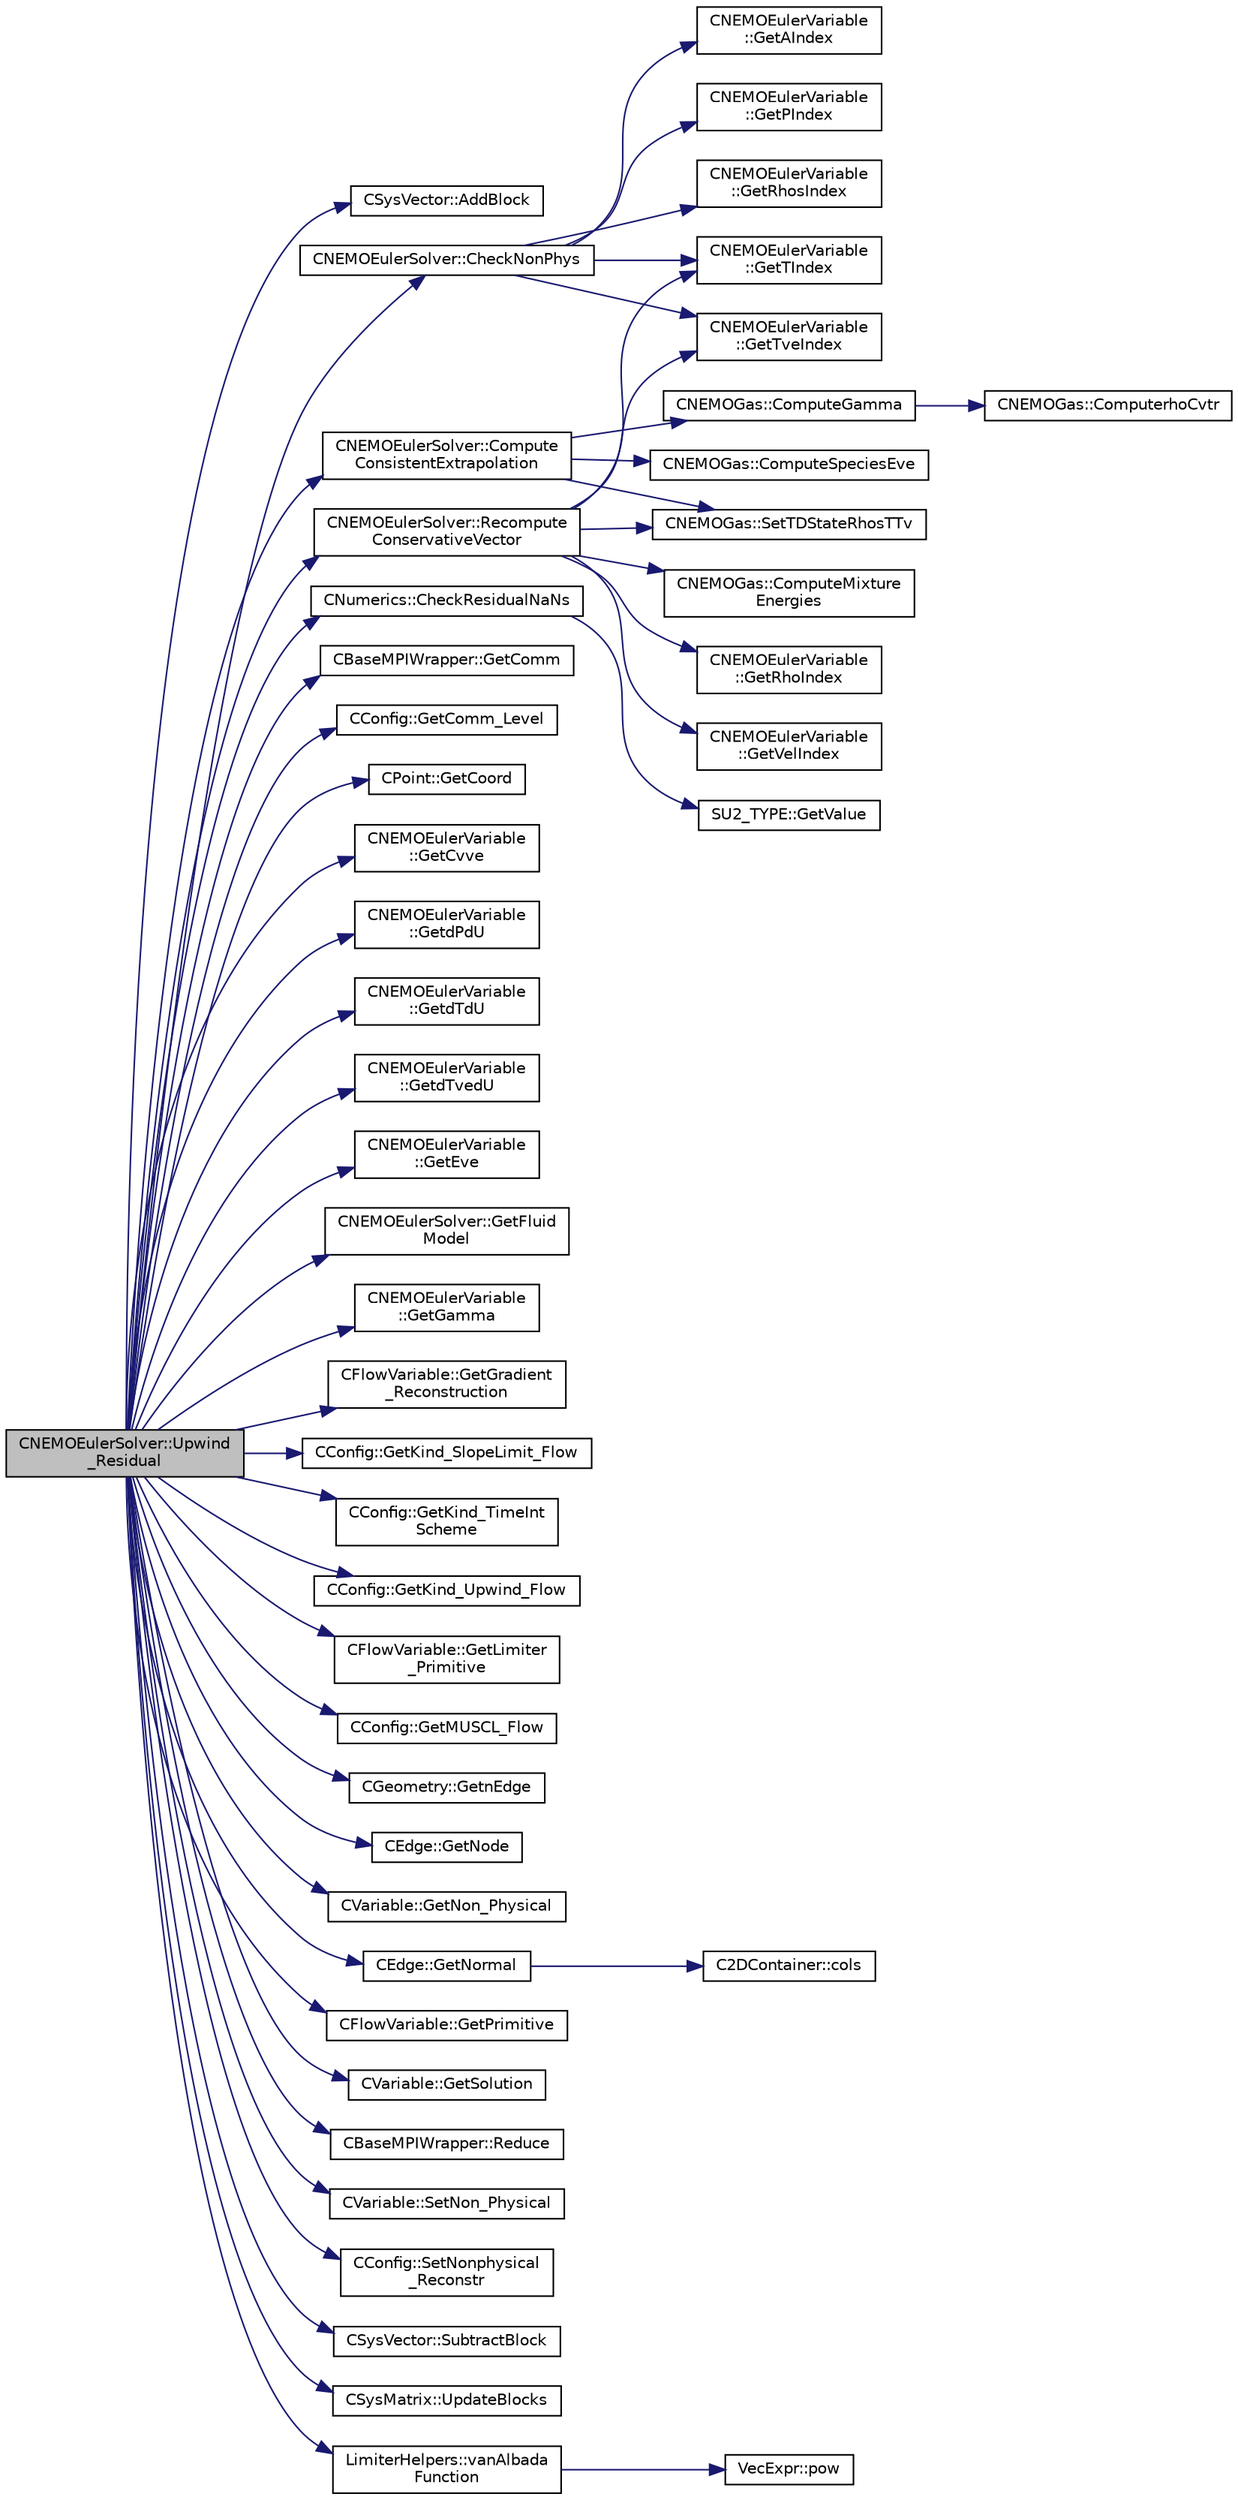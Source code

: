 digraph "CNEMOEulerSolver::Upwind_Residual"
{
 // LATEX_PDF_SIZE
  edge [fontname="Helvetica",fontsize="10",labelfontname="Helvetica",labelfontsize="10"];
  node [fontname="Helvetica",fontsize="10",shape=record];
  rankdir="LR";
  Node1 [label="CNEMOEulerSolver::Upwind\l_Residual",height=0.2,width=0.4,color="black", fillcolor="grey75", style="filled", fontcolor="black",tooltip="Compute the spatial integration using a upwind scheme."];
  Node1 -> Node2 [color="midnightblue",fontsize="10",style="solid",fontname="Helvetica"];
  Node2 [label="CSysVector::AddBlock",height=0.2,width=0.4,color="black", fillcolor="white", style="filled",URL="$classCSysVector.html#aa463275cba394503a9778529fdaa4494",tooltip="Add \"block\" to the vector, see SetBlock."];
  Node1 -> Node3 [color="midnightblue",fontsize="10",style="solid",fontname="Helvetica"];
  Node3 [label="CNEMOEulerSolver::CheckNonPhys",height=0.2,width=0.4,color="black", fillcolor="white", style="filled",URL="$classCNEMOEulerSolver.html#a4bfa388bfa0893ee0efaabeca2d5735d",tooltip="Check for unphysical points."];
  Node3 -> Node4 [color="midnightblue",fontsize="10",style="solid",fontname="Helvetica"];
  Node4 [label="CNEMOEulerVariable\l::GetAIndex",height=0.2,width=0.4,color="black", fillcolor="white", style="filled",URL="$classCNEMOEulerVariable.html#a655254c35ef7a63d509ab90c288a8e8e",tooltip="Retrieves the value of the soundspeed in the primitive variable vector."];
  Node3 -> Node5 [color="midnightblue",fontsize="10",style="solid",fontname="Helvetica"];
  Node5 [label="CNEMOEulerVariable\l::GetPIndex",height=0.2,width=0.4,color="black", fillcolor="white", style="filled",URL="$classCNEMOEulerVariable.html#a24cfa7d8f30e0c179e94c2bd147ecb42",tooltip="Retrieves the value of the pressure in the primitive variable vector."];
  Node3 -> Node6 [color="midnightblue",fontsize="10",style="solid",fontname="Helvetica"];
  Node6 [label="CNEMOEulerVariable\l::GetRhosIndex",height=0.2,width=0.4,color="black", fillcolor="white", style="filled",URL="$classCNEMOEulerVariable.html#a18cf86a19d9ee761bd0be1f90bcd2e33",tooltip="Retrieves the value of the species density in the primitive variable vector."];
  Node3 -> Node7 [color="midnightblue",fontsize="10",style="solid",fontname="Helvetica"];
  Node7 [label="CNEMOEulerVariable\l::GetTIndex",height=0.2,width=0.4,color="black", fillcolor="white", style="filled",URL="$classCNEMOEulerVariable.html#af45e7025f7ed138b4c1e39d6a2521891",tooltip="Retrieves the value of the in temperature the primitive variable vector."];
  Node3 -> Node8 [color="midnightblue",fontsize="10",style="solid",fontname="Helvetica"];
  Node8 [label="CNEMOEulerVariable\l::GetTveIndex",height=0.2,width=0.4,color="black", fillcolor="white", style="filled",URL="$classCNEMOEulerVariable.html#a7738e64c7df199868382c1af97ed9c89",tooltip="Retrieves the value of the vibe-elec temperature in the primitive variable vector."];
  Node1 -> Node9 [color="midnightblue",fontsize="10",style="solid",fontname="Helvetica"];
  Node9 [label="CNumerics::CheckResidualNaNs",height=0.2,width=0.4,color="black", fillcolor="white", style="filled",URL="$classCNumerics.html#aa464552735cb16e4ed12b83d04c5d964",tooltip="Check if residual constains a NaN value."];
  Node9 -> Node10 [color="midnightblue",fontsize="10",style="solid",fontname="Helvetica"];
  Node10 [label="SU2_TYPE::GetValue",height=0.2,width=0.4,color="black", fillcolor="white", style="filled",URL="$namespaceSU2__TYPE.html#adf52a59d6f4e578f7915ec9abbf7cb22",tooltip="Get the (primitive) value of the datatype (needs to be specialized for active types)."];
  Node1 -> Node11 [color="midnightblue",fontsize="10",style="solid",fontname="Helvetica"];
  Node11 [label="CNEMOEulerSolver::Compute\lConsistentExtrapolation",height=0.2,width=0.4,color="black", fillcolor="white", style="filled",URL="$classCNEMOEulerSolver.html#ac4a0f3b23aa55bcb5a9db6c928809c59",tooltip="Recompute the extrapolated quantities, after MUSCL reconstruction, in a more thermodynamically consis..."];
  Node11 -> Node12 [color="midnightblue",fontsize="10",style="solid",fontname="Helvetica"];
  Node12 [label="CNEMOGas::ComputeGamma",height=0.2,width=0.4,color="black", fillcolor="white", style="filled",URL="$classCNEMOGas.html#a5f31f0eebb925a0a8a51198ca58fbd51",tooltip="Compute ratio of specific heats (Gamma)."];
  Node12 -> Node13 [color="midnightblue",fontsize="10",style="solid",fontname="Helvetica"];
  Node13 [label="CNEMOGas::ComputerhoCvtr",height=0.2,width=0.4,color="black", fillcolor="white", style="filled",URL="$classCNEMOGas.html#a9c700828e55a8ecd33acf4ac5c0bd58b",tooltip="Compute rhoCvtr."];
  Node11 -> Node14 [color="midnightblue",fontsize="10",style="solid",fontname="Helvetica"];
  Node14 [label="CNEMOGas::ComputeSpeciesEve",height=0.2,width=0.4,color="black", fillcolor="white", style="filled",URL="$classCNEMOGas.html#aa1fcdfc3922e1e1779ba689736ab7db6",tooltip="Compute vector of species V-E energy."];
  Node11 -> Node15 [color="midnightblue",fontsize="10",style="solid",fontname="Helvetica"];
  Node15 [label="CNEMOGas::SetTDStateRhosTTv",height=0.2,width=0.4,color="black", fillcolor="white", style="filled",URL="$classCNEMOGas.html#a1504562f343368d93897601cb43aea70",tooltip="Set mixture thermodynamic state."];
  Node1 -> Node16 [color="midnightblue",fontsize="10",style="solid",fontname="Helvetica"];
  Node16 [label="CBaseMPIWrapper::GetComm",height=0.2,width=0.4,color="black", fillcolor="white", style="filled",URL="$classCBaseMPIWrapper.html#a8154391fc3522954802889d81d4ef5da",tooltip=" "];
  Node1 -> Node17 [color="midnightblue",fontsize="10",style="solid",fontname="Helvetica"];
  Node17 [label="CConfig::GetComm_Level",height=0.2,width=0.4,color="black", fillcolor="white", style="filled",URL="$classCConfig.html#aa495414133c826e5f6651d4ce82d0ef6",tooltip="Get the level of MPI communications to be performed."];
  Node1 -> Node18 [color="midnightblue",fontsize="10",style="solid",fontname="Helvetica"];
  Node18 [label="CPoint::GetCoord",height=0.2,width=0.4,color="black", fillcolor="white", style="filled",URL="$classCPoint.html#ab16c29dd03911529cd73bf467c313179",tooltip="Get the coordinates dor the control volume."];
  Node1 -> Node19 [color="midnightblue",fontsize="10",style="solid",fontname="Helvetica"];
  Node19 [label="CNEMOEulerVariable\l::GetCvve",height=0.2,width=0.4,color="black", fillcolor="white", style="filled",URL="$classCNEMOEulerVariable.html#a529cb0910de468af8a0337b998e84a06",tooltip="Returns the value of Cvve at the specified node."];
  Node1 -> Node20 [color="midnightblue",fontsize="10",style="solid",fontname="Helvetica"];
  Node20 [label="CNEMOEulerVariable\l::GetdPdU",height=0.2,width=0.4,color="black", fillcolor="white", style="filled",URL="$classCNEMOEulerVariable.html#ad6573f71d80fa566ae0316a0cee6b345",tooltip="Set partial derivative of pressure w.r.t. density ."];
  Node1 -> Node21 [color="midnightblue",fontsize="10",style="solid",fontname="Helvetica"];
  Node21 [label="CNEMOEulerVariable\l::GetdTdU",height=0.2,width=0.4,color="black", fillcolor="white", style="filled",URL="$classCNEMOEulerVariable.html#a0125bb2fcd972ed625e2a7df7a38f518",tooltip="Set partial derivative of temperature w.r.t. density ."];
  Node1 -> Node22 [color="midnightblue",fontsize="10",style="solid",fontname="Helvetica"];
  Node22 [label="CNEMOEulerVariable\l::GetdTvedU",height=0.2,width=0.4,color="black", fillcolor="white", style="filled",URL="$classCNEMOEulerVariable.html#afd2365662dfdf7df2a99d9fb3cead538",tooltip="Set partial derivative of vib.-el. temperature w.r.t. density ."];
  Node1 -> Node23 [color="midnightblue",fontsize="10",style="solid",fontname="Helvetica"];
  Node23 [label="CNEMOEulerVariable\l::GetEve",height=0.2,width=0.4,color="black", fillcolor="white", style="filled",URL="$classCNEMOEulerVariable.html#a8d384ce066e1e62a4fd05493a1c0a5fe",tooltip="Returns the stored value of Eve at the specified node."];
  Node1 -> Node24 [color="midnightblue",fontsize="10",style="solid",fontname="Helvetica"];
  Node24 [label="CNEMOEulerSolver::GetFluid\lModel",height=0.2,width=0.4,color="black", fillcolor="white", style="filled",URL="$classCNEMOEulerSolver.html#af99203adc82c9a3e9a65fe70bc3416e6",tooltip="Compute the pressure at the infinity."];
  Node1 -> Node25 [color="midnightblue",fontsize="10",style="solid",fontname="Helvetica"];
  Node25 [label="CNEMOEulerVariable\l::GetGamma",height=0.2,width=0.4,color="black", fillcolor="white", style="filled",URL="$classCNEMOEulerVariable.html#a01c5e98b3b8c4771749f8a4717fe85af",tooltip="Returns the stored value of Gamma at the specified node."];
  Node1 -> Node26 [color="midnightblue",fontsize="10",style="solid",fontname="Helvetica"];
  Node26 [label="CFlowVariable::GetGradient\l_Reconstruction",height=0.2,width=0.4,color="black", fillcolor="white", style="filled",URL="$classCFlowVariable.html#a4d07016305eebeb1aedfdc4706da0c47",tooltip="Get the array of the reconstruction variables gradient at a node."];
  Node1 -> Node27 [color="midnightblue",fontsize="10",style="solid",fontname="Helvetica"];
  Node27 [label="CConfig::GetKind_SlopeLimit_Flow",height=0.2,width=0.4,color="black", fillcolor="white", style="filled",URL="$classCConfig.html#a31504bfdad401a8879a9e0a121320f96",tooltip="Get the method for limiting the spatial gradients."];
  Node1 -> Node28 [color="midnightblue",fontsize="10",style="solid",fontname="Helvetica"];
  Node28 [label="CConfig::GetKind_TimeInt\lScheme",height=0.2,width=0.4,color="black", fillcolor="white", style="filled",URL="$classCConfig.html#ad16f71356f146b530fb1fbb45444525c",tooltip="Get the kind of time integration method."];
  Node1 -> Node29 [color="midnightblue",fontsize="10",style="solid",fontname="Helvetica"];
  Node29 [label="CConfig::GetKind_Upwind_Flow",height=0.2,width=0.4,color="black", fillcolor="white", style="filled",URL="$classCConfig.html#a077d982f11185a84929f8fec40b79938",tooltip="Get the kind of upwind convective numerical scheme for the flow equations."];
  Node1 -> Node30 [color="midnightblue",fontsize="10",style="solid",fontname="Helvetica"];
  Node30 [label="CFlowVariable::GetLimiter\l_Primitive",height=0.2,width=0.4,color="black", fillcolor="white", style="filled",URL="$classCFlowVariable.html#ad0f118b359e064d94e1eddf15d6bad51",tooltip="Get the value of the primitive variables gradient."];
  Node1 -> Node31 [color="midnightblue",fontsize="10",style="solid",fontname="Helvetica"];
  Node31 [label="CConfig::GetMUSCL_Flow",height=0.2,width=0.4,color="black", fillcolor="white", style="filled",URL="$classCConfig.html#a97ba000591a72e4d8f0fc71bc75bd38a",tooltip="Get if the upwind scheme used MUSCL or not."];
  Node1 -> Node32 [color="midnightblue",fontsize="10",style="solid",fontname="Helvetica"];
  Node32 [label="CGeometry::GetnEdge",height=0.2,width=0.4,color="black", fillcolor="white", style="filled",URL="$classCGeometry.html#aba89cceede61b33426b2783385431f5b",tooltip="Get number of edges."];
  Node1 -> Node33 [color="midnightblue",fontsize="10",style="solid",fontname="Helvetica"];
  Node33 [label="CEdge::GetNode",height=0.2,width=0.4,color="black", fillcolor="white", style="filled",URL="$classCEdge.html#a5cd6f283cb2f3e4dfc037c0db6ae1055",tooltip="Get left/right node index defining the edge."];
  Node1 -> Node34 [color="midnightblue",fontsize="10",style="solid",fontname="Helvetica"];
  Node34 [label="CVariable::GetNon_Physical",height=0.2,width=0.4,color="black", fillcolor="white", style="filled",URL="$classCVariable.html#a10c304d236917136f8906e2798f391b4",tooltip="Get the value of the non-physical boolean at a point."];
  Node1 -> Node35 [color="midnightblue",fontsize="10",style="solid",fontname="Helvetica"];
  Node35 [label="CEdge::GetNormal",height=0.2,width=0.4,color="black", fillcolor="white", style="filled",URL="$classCEdge.html#a4ace970590e47bd39ea5780c3e0e2037",tooltip="Copy the the normal vector of a face."];
  Node35 -> Node36 [color="midnightblue",fontsize="10",style="solid",fontname="Helvetica"];
  Node36 [label="C2DContainer::cols",height=0.2,width=0.4,color="black", fillcolor="white", style="filled",URL="$classC2DContainer.html#ab6d9161cd08887f034322ebcbc3deb12",tooltip=" "];
  Node1 -> Node37 [color="midnightblue",fontsize="10",style="solid",fontname="Helvetica"];
  Node37 [label="CFlowVariable::GetPrimitive",height=0.2,width=0.4,color="black", fillcolor="white", style="filled",URL="$classCFlowVariable.html#a852271c741f1e7cdb1d391941266d344",tooltip="Get a primitive variable."];
  Node1 -> Node38 [color="midnightblue",fontsize="10",style="solid",fontname="Helvetica"];
  Node38 [label="CVariable::GetSolution",height=0.2,width=0.4,color="black", fillcolor="white", style="filled",URL="$classCVariable.html#a261483e39c23c1de7cb9aea7e917c121",tooltip="Get the solution."];
  Node1 -> Node39 [color="midnightblue",fontsize="10",style="solid",fontname="Helvetica"];
  Node39 [label="CNEMOEulerSolver::Recompute\lConservativeVector",height=0.2,width=0.4,color="black", fillcolor="white", style="filled",URL="$classCNEMOEulerSolver.html#af4422f49b4d3a3c85a15e519e93c7ce8",tooltip="Set all the conserved variables from the primitive vector.."];
  Node39 -> Node40 [color="midnightblue",fontsize="10",style="solid",fontname="Helvetica"];
  Node40 [label="CNEMOGas::ComputeMixture\lEnergies",height=0.2,width=0.4,color="black", fillcolor="white", style="filled",URL="$classCNEMOGas.html#a89d736160daedb454338c71f4239d152",tooltip="Compute mixture energies (total internal energy and vibrational energy)."];
  Node39 -> Node41 [color="midnightblue",fontsize="10",style="solid",fontname="Helvetica"];
  Node41 [label="CNEMOEulerVariable\l::GetRhoIndex",height=0.2,width=0.4,color="black", fillcolor="white", style="filled",URL="$classCNEMOEulerVariable.html#a9abc604e06f90161a2658d99582d8a3b",tooltip="Retrieves the value of the total density in the primitive variable vector."];
  Node39 -> Node7 [color="midnightblue",fontsize="10",style="solid",fontname="Helvetica"];
  Node39 -> Node8 [color="midnightblue",fontsize="10",style="solid",fontname="Helvetica"];
  Node39 -> Node42 [color="midnightblue",fontsize="10",style="solid",fontname="Helvetica"];
  Node42 [label="CNEMOEulerVariable\l::GetVelIndex",height=0.2,width=0.4,color="black", fillcolor="white", style="filled",URL="$classCNEMOEulerVariable.html#a448a2fc8bfc5479e51267c59acb1acf4",tooltip="Retrieves the value of the velocity in the primitive variable vector."];
  Node39 -> Node15 [color="midnightblue",fontsize="10",style="solid",fontname="Helvetica"];
  Node1 -> Node43 [color="midnightblue",fontsize="10",style="solid",fontname="Helvetica"];
  Node43 [label="CBaseMPIWrapper::Reduce",height=0.2,width=0.4,color="black", fillcolor="white", style="filled",URL="$classCBaseMPIWrapper.html#adfe0cc3203ae26745e12fb885af0629b",tooltip=" "];
  Node1 -> Node44 [color="midnightblue",fontsize="10",style="solid",fontname="Helvetica"];
  Node44 [label="CVariable::SetNon_Physical",height=0.2,width=0.4,color="black", fillcolor="white", style="filled",URL="$classCVariable.html#af0eb973b8a2a22b1d1608e4af22022b8",tooltip="Set the value of the non-physical point."];
  Node1 -> Node45 [color="midnightblue",fontsize="10",style="solid",fontname="Helvetica"];
  Node45 [label="CConfig::SetNonphysical\l_Reconstr",height=0.2,width=0.4,color="black", fillcolor="white", style="filled",URL="$classCConfig.html#aa3920e3a8f281a8e015ca82571aa2c72",tooltip="Set the current number of non-physical reconstructions for 2nd-order upwinding."];
  Node1 -> Node46 [color="midnightblue",fontsize="10",style="solid",fontname="Helvetica"];
  Node46 [label="CSysVector::SubtractBlock",height=0.2,width=0.4,color="black", fillcolor="white", style="filled",URL="$classCSysVector.html#a71ea6ec1ebdb77535b976bb40e7659a6",tooltip="Subtract \"block\" from the vector, see AddBlock."];
  Node1 -> Node47 [color="midnightblue",fontsize="10",style="solid",fontname="Helvetica"];
  Node47 [label="CSysMatrix::UpdateBlocks",height=0.2,width=0.4,color="black", fillcolor="white", style="filled",URL="$classCSysMatrix.html#a1e6f636ed0be6a752fb3b3830a61efda",tooltip="Update 4 blocks ii, ij, ji, jj (add to i* sub from j*)."];
  Node1 -> Node48 [color="midnightblue",fontsize="10",style="solid",fontname="Helvetica"];
  Node48 [label="LimiterHelpers::vanAlbada\lFunction",height=0.2,width=0.4,color="black", fillcolor="white", style="filled",URL="$structLimiterHelpers.html#a7e864dd369967ec38644a0a5fb3cf555",tooltip=" "];
  Node48 -> Node49 [color="midnightblue",fontsize="10",style="solid",fontname="Helvetica"];
  Node49 [label="VecExpr::pow",height=0.2,width=0.4,color="black", fillcolor="white", style="filled",URL="$group__VecExpr.html#ga7fb255e1f2a1773d3cc6ff7bee1aadd2",tooltip=" "];
}
